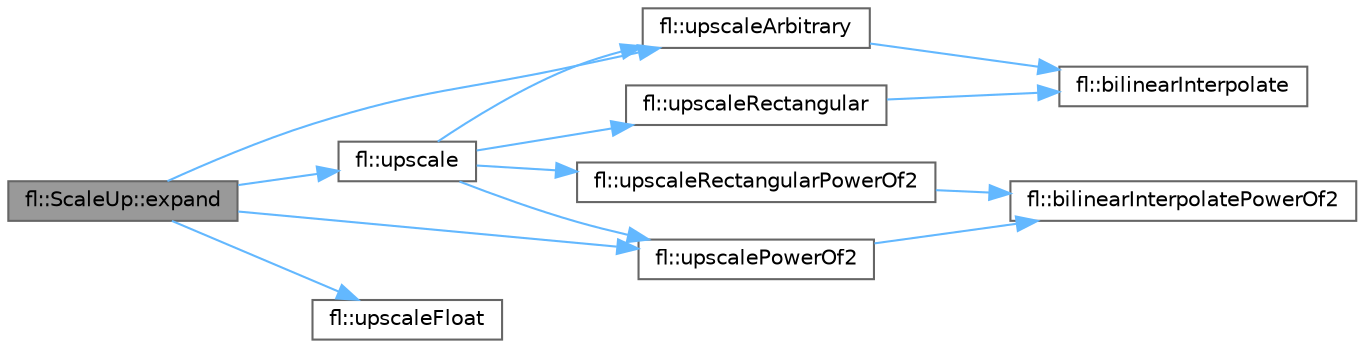 digraph "fl::ScaleUp::expand"
{
 // INTERACTIVE_SVG=YES
 // LATEX_PDF_SIZE
  bgcolor="transparent";
  edge [fontname=Helvetica,fontsize=10,labelfontname=Helvetica,labelfontsize=10];
  node [fontname=Helvetica,fontsize=10,shape=box,height=0.2,width=0.4];
  rankdir="LR";
  Node1 [id="Node000001",label="fl::ScaleUp::expand",height=0.2,width=0.4,color="gray40", fillcolor="grey60", style="filled", fontcolor="black",tooltip=" "];
  Node1 -> Node2 [id="edge1_Node000001_Node000002",color="steelblue1",style="solid",tooltip=" "];
  Node2 [id="Node000002",label="fl::upscale",height=0.2,width=0.4,color="grey40", fillcolor="white", style="filled",URL="$d4/d36/namespacefl_aec4161e7f789764b94b67f9365a277f4.html#aec4161e7f789764b94b67f9365a277f4",tooltip=" "];
  Node2 -> Node3 [id="edge2_Node000002_Node000003",color="steelblue1",style="solid",tooltip=" "];
  Node3 [id="Node000003",label="fl::upscaleArbitrary",height=0.2,width=0.4,color="grey40", fillcolor="white", style="filled",URL="$d4/d36/namespacefl_a49ec31bbd180eb03839d5a3fb1ebd25b.html#a49ec31bbd180eb03839d5a3fb1ebd25b",tooltip="Performs bilinear interpolation for upscaling an image."];
  Node3 -> Node4 [id="edge3_Node000003_Node000004",color="steelblue1",style="solid",tooltip=" "];
  Node4 [id="Node000004",label="fl::bilinearInterpolate",height=0.2,width=0.4,color="grey40", fillcolor="white", style="filled",URL="$d4/d36/namespacefl_aa24fef1c27fa0f275fb652055c8e1d21.html#aa24fef1c27fa0f275fb652055c8e1d21",tooltip=" "];
  Node2 -> Node5 [id="edge4_Node000002_Node000005",color="steelblue1",style="solid",tooltip=" "];
  Node5 [id="Node000005",label="fl::upscalePowerOf2",height=0.2,width=0.4,color="grey40", fillcolor="white", style="filled",URL="$d4/d36/namespacefl_afaddf1c4a2474243bdc613c1d6e37f37.html#afaddf1c4a2474243bdc613c1d6e37f37",tooltip="Performs bilinear interpolation for upscaling an image."];
  Node5 -> Node6 [id="edge5_Node000005_Node000006",color="steelblue1",style="solid",tooltip=" "];
  Node6 [id="Node000006",label="fl::bilinearInterpolatePowerOf2",height=0.2,width=0.4,color="grey40", fillcolor="white", style="filled",URL="$d4/d36/namespacefl_a36918068f364959acb5a80d126b92e3c.html#a36918068f364959acb5a80d126b92e3c",tooltip=" "];
  Node2 -> Node7 [id="edge6_Node000002_Node000007",color="steelblue1",style="solid",tooltip=" "];
  Node7 [id="Node000007",label="fl::upscaleRectangular",height=0.2,width=0.4,color="grey40", fillcolor="white", style="filled",URL="$d4/d36/namespacefl_a079778d9a1c3897463a1b8171ff69da2.html#a079778d9a1c3897463a1b8171ff69da2",tooltip="Optimized upscale for rectangular/line-by-line XY maps."];
  Node7 -> Node4 [id="edge7_Node000007_Node000004",color="steelblue1",style="solid",tooltip=" "];
  Node2 -> Node8 [id="edge8_Node000002_Node000008",color="steelblue1",style="solid",tooltip=" "];
  Node8 [id="Node000008",label="fl::upscaleRectangularPowerOf2",height=0.2,width=0.4,color="grey40", fillcolor="white", style="filled",URL="$d4/d36/namespacefl_a1e3cf3732e34b0b72f422b99394a9120.html#a1e3cf3732e34b0b72f422b99394a9120",tooltip="Optimized upscale for rectangular/line-by-line XY maps (power-of-2 version)."];
  Node8 -> Node6 [id="edge9_Node000008_Node000006",color="steelblue1",style="solid",tooltip=" "];
  Node1 -> Node3 [id="edge10_Node000001_Node000003",color="steelblue1",style="solid",tooltip=" "];
  Node1 -> Node9 [id="edge11_Node000001_Node000009",color="steelblue1",style="solid",tooltip=" "];
  Node9 [id="Node000009",label="fl::upscaleFloat",height=0.2,width=0.4,color="grey40", fillcolor="white", style="filled",URL="$d4/d36/namespacefl_acf48ea2f9534598b4b5737ce98310ea0.html#acf48ea2f9534598b4b5737ce98310ea0",tooltip=" "];
  Node1 -> Node5 [id="edge12_Node000001_Node000005",color="steelblue1",style="solid",tooltip=" "];
}
